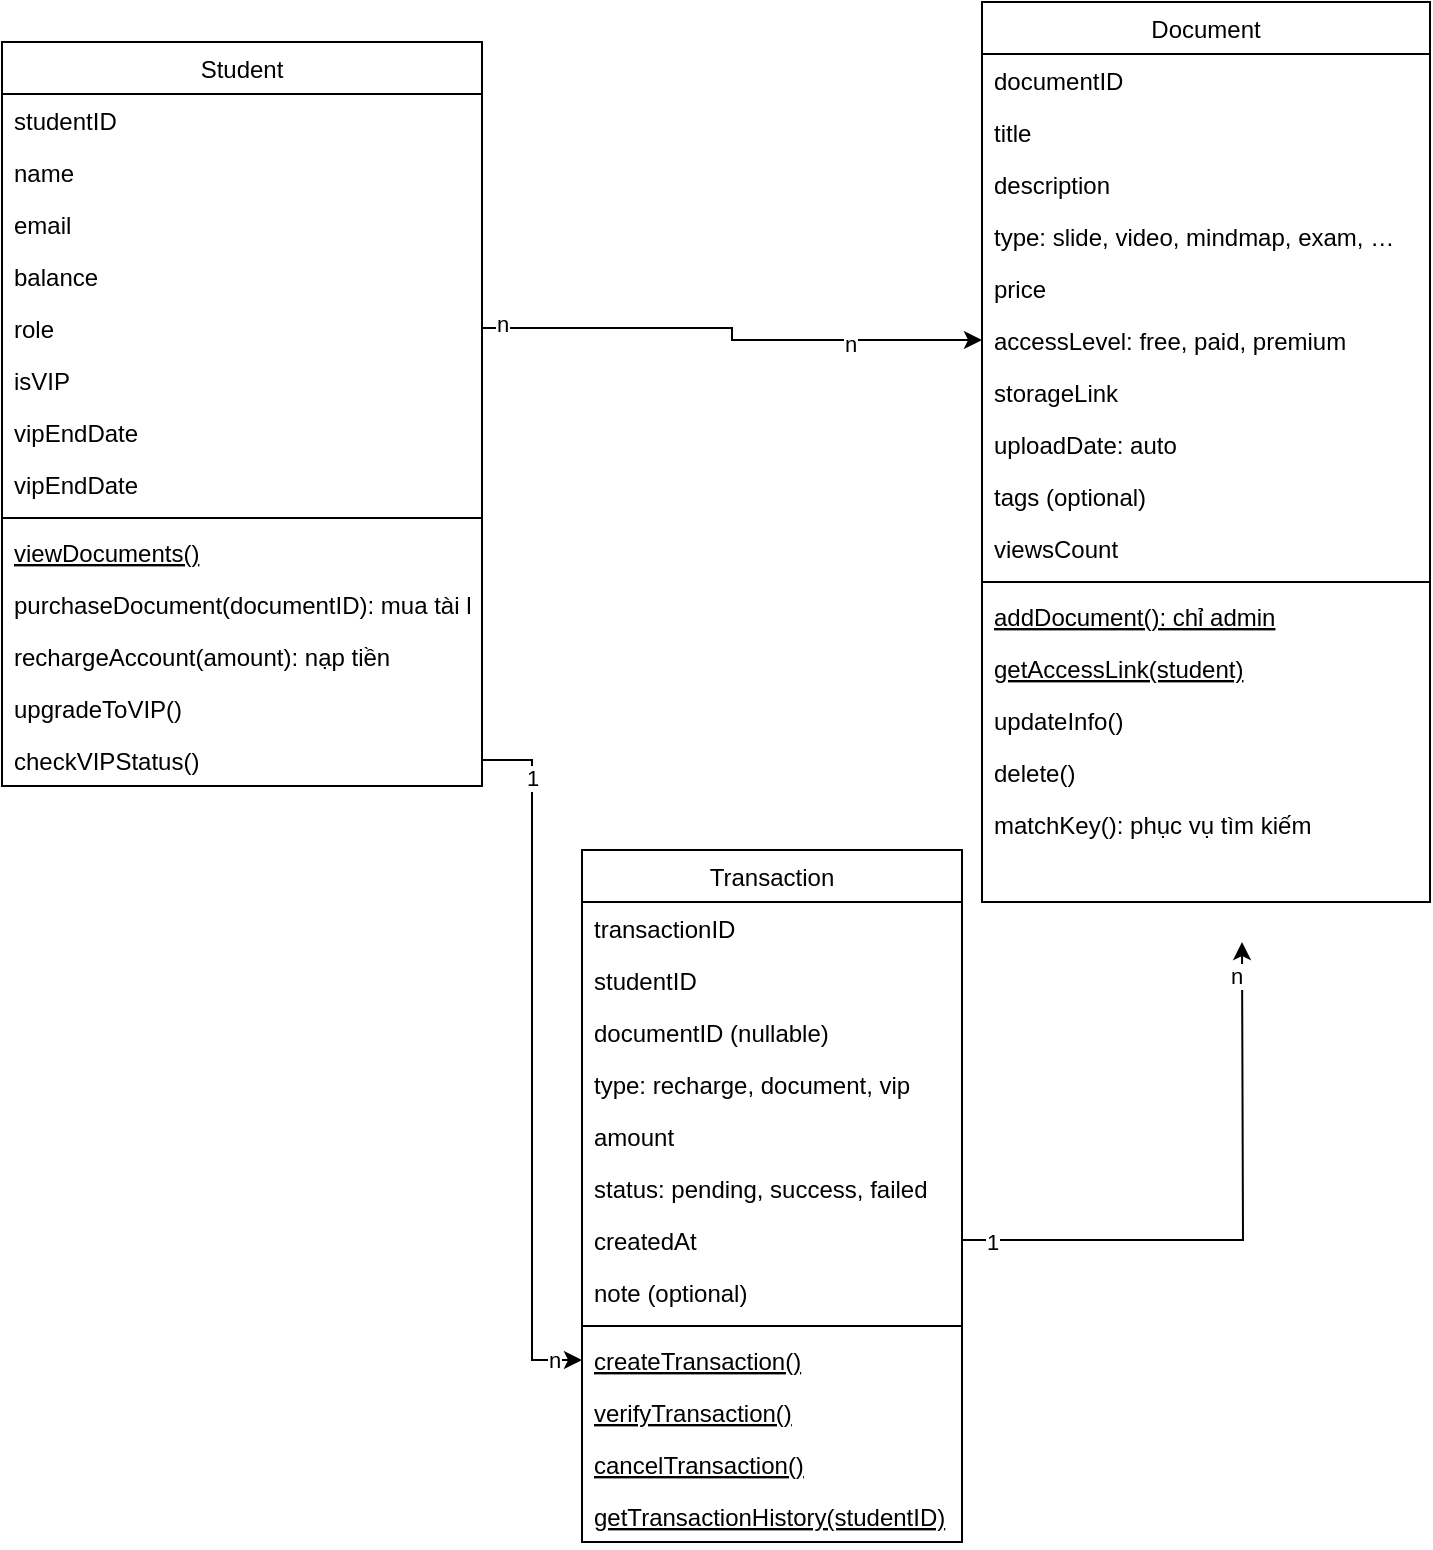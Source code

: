 <mxfile version="28.2.5">
  <diagram id="C5RBs43oDa-KdzZeNtuy" name="Page-1">
    <mxGraphModel dx="1536" dy="865" grid="1" gridSize="10" guides="1" tooltips="1" connect="1" arrows="1" fold="1" page="1" pageScale="1" pageWidth="827" pageHeight="1169" math="0" shadow="0">
      <root>
        <mxCell id="WIyWlLk6GJQsqaUBKTNV-0" />
        <mxCell id="WIyWlLk6GJQsqaUBKTNV-1" parent="WIyWlLk6GJQsqaUBKTNV-0" />
        <mxCell id="HVSNb5SG4b9gGuc0wQKv-1" value="Student" style="swimlane;fontStyle=0;align=center;verticalAlign=top;childLayout=stackLayout;horizontal=1;startSize=26;horizontalStack=0;resizeParent=1;resizeLast=0;collapsible=1;marginBottom=0;rounded=0;shadow=0;strokeWidth=1;" parent="WIyWlLk6GJQsqaUBKTNV-1" vertex="1">
          <mxGeometry x="40" y="30" width="240" height="372" as="geometry">
            <mxRectangle x="130" y="380" width="160" height="26" as="alternateBounds" />
          </mxGeometry>
        </mxCell>
        <mxCell id="HVSNb5SG4b9gGuc0wQKv-2" value="studentID" style="text;align=left;verticalAlign=top;spacingLeft=4;spacingRight=4;overflow=hidden;rotatable=0;points=[[0,0.5],[1,0.5]];portConstraint=eastwest;" parent="HVSNb5SG4b9gGuc0wQKv-1" vertex="1">
          <mxGeometry y="26" width="240" height="26" as="geometry" />
        </mxCell>
        <mxCell id="HVSNb5SG4b9gGuc0wQKv-3" value="name" style="text;align=left;verticalAlign=top;spacingLeft=4;spacingRight=4;overflow=hidden;rotatable=0;points=[[0,0.5],[1,0.5]];portConstraint=eastwest;rounded=0;shadow=0;html=0;" parent="HVSNb5SG4b9gGuc0wQKv-1" vertex="1">
          <mxGeometry y="52" width="240" height="26" as="geometry" />
        </mxCell>
        <mxCell id="HVSNb5SG4b9gGuc0wQKv-7" value="email&#xa;" style="text;align=left;verticalAlign=top;spacingLeft=4;spacingRight=4;overflow=hidden;rotatable=0;points=[[0,0.5],[1,0.5]];portConstraint=eastwest;rounded=0;shadow=0;html=0;" parent="HVSNb5SG4b9gGuc0wQKv-1" vertex="1">
          <mxGeometry y="78" width="240" height="26" as="geometry" />
        </mxCell>
        <mxCell id="HVSNb5SG4b9gGuc0wQKv-8" value="balance" style="text;align=left;verticalAlign=top;spacingLeft=4;spacingRight=4;overflow=hidden;rotatable=0;points=[[0,0.5],[1,0.5]];portConstraint=eastwest;rounded=0;shadow=0;html=0;" parent="HVSNb5SG4b9gGuc0wQKv-1" vertex="1">
          <mxGeometry y="104" width="240" height="26" as="geometry" />
        </mxCell>
        <mxCell id="HVSNb5SG4b9gGuc0wQKv-9" value="role" style="text;align=left;verticalAlign=top;spacingLeft=4;spacingRight=4;overflow=hidden;rotatable=0;points=[[0,0.5],[1,0.5]];portConstraint=eastwest;rounded=0;shadow=0;html=0;" parent="HVSNb5SG4b9gGuc0wQKv-1" vertex="1">
          <mxGeometry y="130" width="240" height="26" as="geometry" />
        </mxCell>
        <mxCell id="HVSNb5SG4b9gGuc0wQKv-10" value="isVIP" style="text;align=left;verticalAlign=top;spacingLeft=4;spacingRight=4;overflow=hidden;rotatable=0;points=[[0,0.5],[1,0.5]];portConstraint=eastwest;rounded=0;shadow=0;html=0;" parent="HVSNb5SG4b9gGuc0wQKv-1" vertex="1">
          <mxGeometry y="156" width="240" height="26" as="geometry" />
        </mxCell>
        <mxCell id="HVSNb5SG4b9gGuc0wQKv-11" value="vipEndDate" style="text;align=left;verticalAlign=top;spacingLeft=4;spacingRight=4;overflow=hidden;rotatable=0;points=[[0,0.5],[1,0.5]];portConstraint=eastwest;rounded=0;shadow=0;html=0;" parent="HVSNb5SG4b9gGuc0wQKv-1" vertex="1">
          <mxGeometry y="182" width="240" height="26" as="geometry" />
        </mxCell>
        <mxCell id="d3JOyzHzw-MTU8-z24FI-4" value="vipEndDate" style="text;align=left;verticalAlign=top;spacingLeft=4;spacingRight=4;overflow=hidden;rotatable=0;points=[[0,0.5],[1,0.5]];portConstraint=eastwest;rounded=0;shadow=0;html=0;" vertex="1" parent="HVSNb5SG4b9gGuc0wQKv-1">
          <mxGeometry y="208" width="240" height="26" as="geometry" />
        </mxCell>
        <mxCell id="HVSNb5SG4b9gGuc0wQKv-4" value="" style="line;html=1;strokeWidth=1;align=left;verticalAlign=middle;spacingTop=-1;spacingLeft=3;spacingRight=3;rotatable=0;labelPosition=right;points=[];portConstraint=eastwest;" parent="HVSNb5SG4b9gGuc0wQKv-1" vertex="1">
          <mxGeometry y="234" width="240" height="8" as="geometry" />
        </mxCell>
        <mxCell id="d3JOyzHzw-MTU8-z24FI-0" value="viewDocuments()" style="text;align=left;verticalAlign=top;spacingLeft=4;spacingRight=4;overflow=hidden;rotatable=0;points=[[0,0.5],[1,0.5]];portConstraint=eastwest;fontStyle=4" vertex="1" parent="HVSNb5SG4b9gGuc0wQKv-1">
          <mxGeometry y="242" width="240" height="26" as="geometry" />
        </mxCell>
        <mxCell id="HVSNb5SG4b9gGuc0wQKv-6" value="purchaseDocument(documentID): mua tài liệu" style="text;align=left;verticalAlign=top;spacingLeft=4;spacingRight=4;overflow=hidden;rotatable=0;points=[[0,0.5],[1,0.5]];portConstraint=eastwest;" parent="HVSNb5SG4b9gGuc0wQKv-1" vertex="1">
          <mxGeometry y="268" width="240" height="26" as="geometry" />
        </mxCell>
        <mxCell id="HVSNb5SG4b9gGuc0wQKv-12" value="rechargeAccount(amount): nạp tiền" style="text;align=left;verticalAlign=top;spacingLeft=4;spacingRight=4;overflow=hidden;rotatable=0;points=[[0,0.5],[1,0.5]];portConstraint=eastwest;" parent="HVSNb5SG4b9gGuc0wQKv-1" vertex="1">
          <mxGeometry y="294" width="240" height="26" as="geometry" />
        </mxCell>
        <mxCell id="HVSNb5SG4b9gGuc0wQKv-13" value="upgradeToVIP()&#xa;" style="text;align=left;verticalAlign=top;spacingLeft=4;spacingRight=4;overflow=hidden;rotatable=0;points=[[0,0.5],[1,0.5]];portConstraint=eastwest;" parent="HVSNb5SG4b9gGuc0wQKv-1" vertex="1">
          <mxGeometry y="320" width="240" height="26" as="geometry" />
        </mxCell>
        <mxCell id="HVSNb5SG4b9gGuc0wQKv-14" value="checkVIPStatus()" style="text;align=left;verticalAlign=top;spacingLeft=4;spacingRight=4;overflow=hidden;rotatable=0;points=[[0,0.5],[1,0.5]];portConstraint=eastwest;" parent="HVSNb5SG4b9gGuc0wQKv-1" vertex="1">
          <mxGeometry y="346" width="240" height="26" as="geometry" />
        </mxCell>
        <mxCell id="HVSNb5SG4b9gGuc0wQKv-15" value="Document " style="swimlane;fontStyle=0;align=center;verticalAlign=top;childLayout=stackLayout;horizontal=1;startSize=26;horizontalStack=0;resizeParent=1;resizeLast=0;collapsible=1;marginBottom=0;rounded=0;shadow=0;strokeWidth=1;" parent="WIyWlLk6GJQsqaUBKTNV-1" vertex="1">
          <mxGeometry x="530" y="10" width="224" height="450" as="geometry">
            <mxRectangle x="130" y="380" width="160" height="26" as="alternateBounds" />
          </mxGeometry>
        </mxCell>
        <mxCell id="HVSNb5SG4b9gGuc0wQKv-16" value="documentID" style="text;align=left;verticalAlign=top;spacingLeft=4;spacingRight=4;overflow=hidden;rotatable=0;points=[[0,0.5],[1,0.5]];portConstraint=eastwest;" parent="HVSNb5SG4b9gGuc0wQKv-15" vertex="1">
          <mxGeometry y="26" width="224" height="26" as="geometry" />
        </mxCell>
        <mxCell id="HVSNb5SG4b9gGuc0wQKv-17" value="title" style="text;align=left;verticalAlign=top;spacingLeft=4;spacingRight=4;overflow=hidden;rotatable=0;points=[[0,0.5],[1,0.5]];portConstraint=eastwest;rounded=0;shadow=0;html=0;" parent="HVSNb5SG4b9gGuc0wQKv-15" vertex="1">
          <mxGeometry y="52" width="224" height="26" as="geometry" />
        </mxCell>
        <mxCell id="HVSNb5SG4b9gGuc0wQKv-18" value="description" style="text;align=left;verticalAlign=top;spacingLeft=4;spacingRight=4;overflow=hidden;rotatable=0;points=[[0,0.5],[1,0.5]];portConstraint=eastwest;rounded=0;shadow=0;html=0;" parent="HVSNb5SG4b9gGuc0wQKv-15" vertex="1">
          <mxGeometry y="78" width="224" height="26" as="geometry" />
        </mxCell>
        <mxCell id="HVSNb5SG4b9gGuc0wQKv-19" value="type: slide, video, mindmap, exam, …" style="text;align=left;verticalAlign=top;spacingLeft=4;spacingRight=4;overflow=hidden;rotatable=0;points=[[0,0.5],[1,0.5]];portConstraint=eastwest;rounded=0;shadow=0;html=0;" parent="HVSNb5SG4b9gGuc0wQKv-15" vertex="1">
          <mxGeometry y="104" width="224" height="26" as="geometry" />
        </mxCell>
        <mxCell id="HVSNb5SG4b9gGuc0wQKv-20" value="price" style="text;align=left;verticalAlign=top;spacingLeft=4;spacingRight=4;overflow=hidden;rotatable=0;points=[[0,0.5],[1,0.5]];portConstraint=eastwest;rounded=0;shadow=0;html=0;" parent="HVSNb5SG4b9gGuc0wQKv-15" vertex="1">
          <mxGeometry y="130" width="224" height="26" as="geometry" />
        </mxCell>
        <mxCell id="HVSNb5SG4b9gGuc0wQKv-21" value="accessLevel: free, paid, premium" style="text;align=left;verticalAlign=top;spacingLeft=4;spacingRight=4;overflow=hidden;rotatable=0;points=[[0,0.5],[1,0.5]];portConstraint=eastwest;rounded=0;shadow=0;html=0;" parent="HVSNb5SG4b9gGuc0wQKv-15" vertex="1">
          <mxGeometry y="156" width="224" height="26" as="geometry" />
        </mxCell>
        <mxCell id="HVSNb5SG4b9gGuc0wQKv-22" value="storageLink" style="text;align=left;verticalAlign=top;spacingLeft=4;spacingRight=4;overflow=hidden;rotatable=0;points=[[0,0.5],[1,0.5]];portConstraint=eastwest;rounded=0;shadow=0;html=0;" parent="HVSNb5SG4b9gGuc0wQKv-15" vertex="1">
          <mxGeometry y="182" width="224" height="26" as="geometry" />
        </mxCell>
        <mxCell id="HVSNb5SG4b9gGuc0wQKv-29" value="uploadDate: auto" style="text;align=left;verticalAlign=top;spacingLeft=4;spacingRight=4;overflow=hidden;rotatable=0;points=[[0,0.5],[1,0.5]];portConstraint=eastwest;rounded=0;shadow=0;html=0;" parent="HVSNb5SG4b9gGuc0wQKv-15" vertex="1">
          <mxGeometry y="208" width="224" height="26" as="geometry" />
        </mxCell>
        <mxCell id="HVSNb5SG4b9gGuc0wQKv-31" value="tags (optional)" style="text;align=left;verticalAlign=top;spacingLeft=4;spacingRight=4;overflow=hidden;rotatable=0;points=[[0,0.5],[1,0.5]];portConstraint=eastwest;rounded=0;shadow=0;html=0;" parent="HVSNb5SG4b9gGuc0wQKv-15" vertex="1">
          <mxGeometry y="234" width="224" height="26" as="geometry" />
        </mxCell>
        <mxCell id="d3JOyzHzw-MTU8-z24FI-3" value="viewsCount" style="text;align=left;verticalAlign=top;spacingLeft=4;spacingRight=4;overflow=hidden;rotatable=0;points=[[0,0.5],[1,0.5]];portConstraint=eastwest;rounded=0;shadow=0;html=0;" vertex="1" parent="HVSNb5SG4b9gGuc0wQKv-15">
          <mxGeometry y="260" width="224" height="26" as="geometry" />
        </mxCell>
        <mxCell id="HVSNb5SG4b9gGuc0wQKv-23" value="" style="line;html=1;strokeWidth=1;align=left;verticalAlign=middle;spacingTop=-1;spacingLeft=3;spacingRight=3;rotatable=0;labelPosition=right;points=[];portConstraint=eastwest;" parent="HVSNb5SG4b9gGuc0wQKv-15" vertex="1">
          <mxGeometry y="286" width="224" height="8" as="geometry" />
        </mxCell>
        <mxCell id="HVSNb5SG4b9gGuc0wQKv-24" value="addDocument(): chỉ admin" style="text;align=left;verticalAlign=top;spacingLeft=4;spacingRight=4;overflow=hidden;rotatable=0;points=[[0,0.5],[1,0.5]];portConstraint=eastwest;fontStyle=4" parent="HVSNb5SG4b9gGuc0wQKv-15" vertex="1">
          <mxGeometry y="294" width="224" height="26" as="geometry" />
        </mxCell>
        <mxCell id="HVSNb5SG4b9gGuc0wQKv-33" value="getAccessLink(student)" style="text;align=left;verticalAlign=top;spacingLeft=4;spacingRight=4;overflow=hidden;rotatable=0;points=[[0,0.5],[1,0.5]];portConstraint=eastwest;fontStyle=4" parent="HVSNb5SG4b9gGuc0wQKv-15" vertex="1">
          <mxGeometry y="320" width="224" height="26" as="geometry" />
        </mxCell>
        <mxCell id="HVSNb5SG4b9gGuc0wQKv-26" value="updateInfo()" style="text;align=left;verticalAlign=top;spacingLeft=4;spacingRight=4;overflow=hidden;rotatable=0;points=[[0,0.5],[1,0.5]];portConstraint=eastwest;" parent="HVSNb5SG4b9gGuc0wQKv-15" vertex="1">
          <mxGeometry y="346" width="224" height="26" as="geometry" />
        </mxCell>
        <mxCell id="HVSNb5SG4b9gGuc0wQKv-27" value="delete()" style="text;align=left;verticalAlign=top;spacingLeft=4;spacingRight=4;overflow=hidden;rotatable=0;points=[[0,0.5],[1,0.5]];portConstraint=eastwest;" parent="HVSNb5SG4b9gGuc0wQKv-15" vertex="1">
          <mxGeometry y="372" width="224" height="26" as="geometry" />
        </mxCell>
        <mxCell id="HVSNb5SG4b9gGuc0wQKv-32" value="matchKey(): phục vụ tìm kiếm" style="text;align=left;verticalAlign=top;spacingLeft=4;spacingRight=4;overflow=hidden;rotatable=0;points=[[0,0.5],[1,0.5]];portConstraint=eastwest;" parent="HVSNb5SG4b9gGuc0wQKv-15" vertex="1">
          <mxGeometry y="398" width="224" height="26" as="geometry" />
        </mxCell>
        <mxCell id="HVSNb5SG4b9gGuc0wQKv-38" value="Transaction" style="swimlane;fontStyle=0;align=center;verticalAlign=top;childLayout=stackLayout;horizontal=1;startSize=26;horizontalStack=0;resizeParent=1;resizeLast=0;collapsible=1;marginBottom=0;rounded=0;shadow=0;strokeWidth=1;" parent="WIyWlLk6GJQsqaUBKTNV-1" vertex="1">
          <mxGeometry x="330" y="434" width="190" height="346" as="geometry">
            <mxRectangle x="130" y="380" width="160" height="26" as="alternateBounds" />
          </mxGeometry>
        </mxCell>
        <mxCell id="HVSNb5SG4b9gGuc0wQKv-39" value="transactionID" style="text;align=left;verticalAlign=top;spacingLeft=4;spacingRight=4;overflow=hidden;rotatable=0;points=[[0,0.5],[1,0.5]];portConstraint=eastwest;" parent="HVSNb5SG4b9gGuc0wQKv-38" vertex="1">
          <mxGeometry y="26" width="190" height="26" as="geometry" />
        </mxCell>
        <mxCell id="HVSNb5SG4b9gGuc0wQKv-40" value="studentID" style="text;align=left;verticalAlign=top;spacingLeft=4;spacingRight=4;overflow=hidden;rotatable=0;points=[[0,0.5],[1,0.5]];portConstraint=eastwest;rounded=0;shadow=0;html=0;" parent="HVSNb5SG4b9gGuc0wQKv-38" vertex="1">
          <mxGeometry y="52" width="190" height="26" as="geometry" />
        </mxCell>
        <mxCell id="HVSNb5SG4b9gGuc0wQKv-66" value="documentID (nullable)" style="text;align=left;verticalAlign=top;spacingLeft=4;spacingRight=4;overflow=hidden;rotatable=0;points=[[0,0.5],[1,0.5]];portConstraint=eastwest;rounded=0;shadow=0;html=0;" parent="HVSNb5SG4b9gGuc0wQKv-38" vertex="1">
          <mxGeometry y="78" width="190" height="26" as="geometry" />
        </mxCell>
        <mxCell id="HVSNb5SG4b9gGuc0wQKv-41" value="type: recharge, document, vip" style="text;align=left;verticalAlign=top;spacingLeft=4;spacingRight=4;overflow=hidden;rotatable=0;points=[[0,0.5],[1,0.5]];portConstraint=eastwest;rounded=0;shadow=0;html=0;" parent="HVSNb5SG4b9gGuc0wQKv-38" vertex="1">
          <mxGeometry y="104" width="190" height="26" as="geometry" />
        </mxCell>
        <mxCell id="HVSNb5SG4b9gGuc0wQKv-42" value="amount" style="text;align=left;verticalAlign=top;spacingLeft=4;spacingRight=4;overflow=hidden;rotatable=0;points=[[0,0.5],[1,0.5]];portConstraint=eastwest;rounded=0;shadow=0;html=0;" parent="HVSNb5SG4b9gGuc0wQKv-38" vertex="1">
          <mxGeometry y="130" width="190" height="26" as="geometry" />
        </mxCell>
        <mxCell id="HVSNb5SG4b9gGuc0wQKv-43" value="status: pending, success, failed" style="text;align=left;verticalAlign=top;spacingLeft=4;spacingRight=4;overflow=hidden;rotatable=0;points=[[0,0.5],[1,0.5]];portConstraint=eastwest;rounded=0;shadow=0;html=0;" parent="HVSNb5SG4b9gGuc0wQKv-38" vertex="1">
          <mxGeometry y="156" width="190" height="26" as="geometry" />
        </mxCell>
        <mxCell id="HVSNb5SG4b9gGuc0wQKv-75" style="edgeStyle=orthogonalEdgeStyle;rounded=0;orthogonalLoop=1;jettySize=auto;html=1;" parent="HVSNb5SG4b9gGuc0wQKv-38" source="HVSNb5SG4b9gGuc0wQKv-44" edge="1">
          <mxGeometry relative="1" as="geometry">
            <mxPoint x="330" y="46" as="targetPoint" />
          </mxGeometry>
        </mxCell>
        <mxCell id="HVSNb5SG4b9gGuc0wQKv-76" value="1" style="edgeLabel;html=1;align=center;verticalAlign=middle;resizable=0;points=[];" parent="HVSNb5SG4b9gGuc0wQKv-75" vertex="1" connectable="0">
          <mxGeometry x="-0.897" y="-1" relative="1" as="geometry">
            <mxPoint as="offset" />
          </mxGeometry>
        </mxCell>
        <mxCell id="HVSNb5SG4b9gGuc0wQKv-77" value="n" style="edgeLabel;html=1;align=center;verticalAlign=middle;resizable=0;points=[];" parent="HVSNb5SG4b9gGuc0wQKv-75" vertex="1" connectable="0">
          <mxGeometry x="0.887" y="3" relative="1" as="geometry">
            <mxPoint as="offset" />
          </mxGeometry>
        </mxCell>
        <mxCell id="HVSNb5SG4b9gGuc0wQKv-44" value="createdAt" style="text;align=left;verticalAlign=top;spacingLeft=4;spacingRight=4;overflow=hidden;rotatable=0;points=[[0,0.5],[1,0.5]];portConstraint=eastwest;rounded=0;shadow=0;html=0;" parent="HVSNb5SG4b9gGuc0wQKv-38" vertex="1">
          <mxGeometry y="182" width="190" height="26" as="geometry" />
        </mxCell>
        <mxCell id="HVSNb5SG4b9gGuc0wQKv-45" value="note (optional)" style="text;align=left;verticalAlign=top;spacingLeft=4;spacingRight=4;overflow=hidden;rotatable=0;points=[[0,0.5],[1,0.5]];portConstraint=eastwest;rounded=0;shadow=0;html=0;" parent="HVSNb5SG4b9gGuc0wQKv-38" vertex="1">
          <mxGeometry y="208" width="190" height="26" as="geometry" />
        </mxCell>
        <mxCell id="HVSNb5SG4b9gGuc0wQKv-46" value="" style="line;html=1;strokeWidth=1;align=left;verticalAlign=middle;spacingTop=-1;spacingLeft=3;spacingRight=3;rotatable=0;labelPosition=right;points=[];portConstraint=eastwest;" parent="HVSNb5SG4b9gGuc0wQKv-38" vertex="1">
          <mxGeometry y="234" width="190" height="8" as="geometry" />
        </mxCell>
        <mxCell id="HVSNb5SG4b9gGuc0wQKv-47" value="createTransaction()" style="text;align=left;verticalAlign=top;spacingLeft=4;spacingRight=4;overflow=hidden;rotatable=0;points=[[0,0.5],[1,0.5]];portConstraint=eastwest;fontStyle=4" parent="HVSNb5SG4b9gGuc0wQKv-38" vertex="1">
          <mxGeometry y="242" width="190" height="26" as="geometry" />
        </mxCell>
        <mxCell id="HVSNb5SG4b9gGuc0wQKv-67" value="verifyTransaction()" style="text;align=left;verticalAlign=top;spacingLeft=4;spacingRight=4;overflow=hidden;rotatable=0;points=[[0,0.5],[1,0.5]];portConstraint=eastwest;fontStyle=4" parent="HVSNb5SG4b9gGuc0wQKv-38" vertex="1">
          <mxGeometry y="268" width="190" height="26" as="geometry" />
        </mxCell>
        <mxCell id="HVSNb5SG4b9gGuc0wQKv-68" value="cancelTransaction()" style="text;align=left;verticalAlign=top;spacingLeft=4;spacingRight=4;overflow=hidden;rotatable=0;points=[[0,0.5],[1,0.5]];portConstraint=eastwest;fontStyle=4" parent="HVSNb5SG4b9gGuc0wQKv-38" vertex="1">
          <mxGeometry y="294" width="190" height="26" as="geometry" />
        </mxCell>
        <mxCell id="HVSNb5SG4b9gGuc0wQKv-69" value="getTransactionHistory(studentID)" style="text;align=left;verticalAlign=top;spacingLeft=4;spacingRight=4;overflow=hidden;rotatable=0;points=[[0,0.5],[1,0.5]];portConstraint=eastwest;fontStyle=4" parent="HVSNb5SG4b9gGuc0wQKv-38" vertex="1">
          <mxGeometry y="320" width="190" height="26" as="geometry" />
        </mxCell>
        <mxCell id="HVSNb5SG4b9gGuc0wQKv-72" style="edgeStyle=orthogonalEdgeStyle;rounded=0;orthogonalLoop=1;jettySize=auto;html=1;exitX=1;exitY=0.5;exitDx=0;exitDy=0;entryX=0;entryY=0.5;entryDx=0;entryDy=0;" parent="WIyWlLk6GJQsqaUBKTNV-1" source="HVSNb5SG4b9gGuc0wQKv-14" target="HVSNb5SG4b9gGuc0wQKv-47" edge="1">
          <mxGeometry relative="1" as="geometry" />
        </mxCell>
        <mxCell id="HVSNb5SG4b9gGuc0wQKv-73" value="n" style="edgeLabel;html=1;align=center;verticalAlign=middle;resizable=0;points=[];" parent="HVSNb5SG4b9gGuc0wQKv-72" vertex="1" connectable="0">
          <mxGeometry x="0.919" relative="1" as="geometry">
            <mxPoint as="offset" />
          </mxGeometry>
        </mxCell>
        <mxCell id="HVSNb5SG4b9gGuc0wQKv-74" value="1" style="edgeLabel;html=1;align=center;verticalAlign=middle;resizable=0;points=[];" parent="HVSNb5SG4b9gGuc0wQKv-72" vertex="1" connectable="0">
          <mxGeometry x="-0.807" relative="1" as="geometry">
            <mxPoint as="offset" />
          </mxGeometry>
        </mxCell>
        <mxCell id="d3JOyzHzw-MTU8-z24FI-5" style="edgeStyle=orthogonalEdgeStyle;rounded=0;orthogonalLoop=1;jettySize=auto;html=1;entryX=0;entryY=0.5;entryDx=0;entryDy=0;" edge="1" parent="WIyWlLk6GJQsqaUBKTNV-1" source="HVSNb5SG4b9gGuc0wQKv-9" target="HVSNb5SG4b9gGuc0wQKv-21">
          <mxGeometry relative="1" as="geometry" />
        </mxCell>
        <mxCell id="d3JOyzHzw-MTU8-z24FI-6" value="n" style="edgeLabel;html=1;align=center;verticalAlign=middle;resizable=0;points=[];" vertex="1" connectable="0" parent="d3JOyzHzw-MTU8-z24FI-5">
          <mxGeometry x="-0.923" y="2" relative="1" as="geometry">
            <mxPoint as="offset" />
          </mxGeometry>
        </mxCell>
        <mxCell id="d3JOyzHzw-MTU8-z24FI-7" value="n" style="edgeLabel;html=1;align=center;verticalAlign=middle;resizable=0;points=[];" vertex="1" connectable="0" parent="d3JOyzHzw-MTU8-z24FI-5">
          <mxGeometry x="0.494" y="-2" relative="1" as="geometry">
            <mxPoint x="-1" as="offset" />
          </mxGeometry>
        </mxCell>
      </root>
    </mxGraphModel>
  </diagram>
</mxfile>
